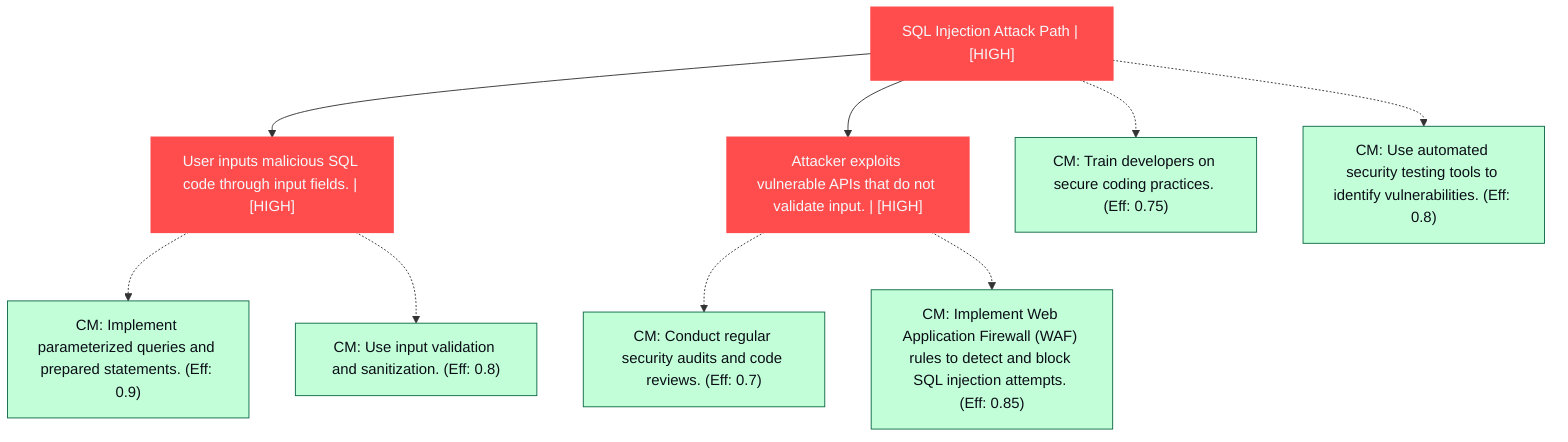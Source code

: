 graph TB
  node_01K65YTW1H3Q55KDQH310A6T4J["SQL Injection Attack Path | [HIGH]"]:::highRisk
  node_01K65YTW1H3Q55KDQH310A6T4J-1["User inputs malicious SQL code through input fields. | [HIGH]"]:::highRisk
  node_01K65YTW1H3Q55KDQH310A6T4J-1_cm_0["CM: Implement parameterized queries and prepared statements. (Eff: 0.9)"]:::countermeasure
  node_01K65YTW1H3Q55KDQH310A6T4J-1_cm_1["CM: Use input validation and sanitization. (Eff: 0.8)"]:::countermeasure
  node_01K65YTW1H3Q55KDQH310A6T4J-2["Attacker exploits vulnerable APIs that do not validate input. | [HIGH]"]:::highRisk
  node_01K65YTW1H3Q55KDQH310A6T4J-2_cm_0["CM: Conduct regular security audits and code reviews. (Eff: 0.7)"]:::countermeasure
  node_01K65YTW1H3Q55KDQH310A6T4J-2_cm_1["CM: Implement Web Application Firewall (WAF) rules to detect and block SQL injection attempts. (Eff: 0.85)"]:::countermeasure
  node_01K65YTW1H3Q55KDQH310A6T4J_cm_0["CM: Train developers on secure coding practices. (Eff: 0.75)"]:::countermeasure
  node_01K65YTW1H3Q55KDQH310A6T4J_cm_1["CM: Use automated security testing tools to identify vulnerabilities. (Eff: 0.8)"]:::countermeasure

  node_01K65YTW1H3Q55KDQH310A6T4J --> node_01K65YTW1H3Q55KDQH310A6T4J-1
  node_01K65YTW1H3Q55KDQH310A6T4J-1 -.-> node_01K65YTW1H3Q55KDQH310A6T4J-1_cm_0
  node_01K65YTW1H3Q55KDQH310A6T4J-1 -.-> node_01K65YTW1H3Q55KDQH310A6T4J-1_cm_1
  node_01K65YTW1H3Q55KDQH310A6T4J --> node_01K65YTW1H3Q55KDQH310A6T4J-2
  node_01K65YTW1H3Q55KDQH310A6T4J-2 -.-> node_01K65YTW1H3Q55KDQH310A6T4J-2_cm_0
  node_01K65YTW1H3Q55KDQH310A6T4J-2 -.-> node_01K65YTW1H3Q55KDQH310A6T4J-2_cm_1
  node_01K65YTW1H3Q55KDQH310A6T4J -.-> node_01K65YTW1H3Q55KDQH310A6T4J_cm_0
  node_01K65YTW1H3Q55KDQH310A6T4J -.-> node_01K65YTW1H3Q55KDQH310A6T4J_cm_1

  classDef andNode fill:#FF4C4C,stroke:#FF4C4C,stroke-width:2px,color:#F5F7FA
  classDef orNode fill:#36FF8F,stroke:#36FF8F,stroke-width:2px,color:#0B0D17
  classDef leafNode fill:#29ABE2,stroke:#29ABE2,stroke-width:2px,color:#F5F7FA
  classDef highRisk fill:#FF4C4C,color:#F5F7FA,stroke:#FF4C4C,stroke-width:2px
  classDef mediumRisk fill:#FFD300,stroke:#FFD300,stroke-width:1px,color:#0B0D17
  classDef lowRisk fill:#FFF2B3,stroke:#FFF2B3,stroke-width:1px,color:#0B0D17
  classDef countermeasure fill:#C2FFD8,stroke:#106B49,stroke-width:1px,color:#0B0D17
  classDef reference fill:#A259FF,stroke:#c3a4ff,stroke-width:1px,stroke-dasharray:3 3,color:#F5F7FA
  classDef mitreNode stroke-dasharray:5 5
  classDef note fill:#ffffcc,stroke:#ffcc00,stroke-width:2px,stroke-dasharray:5 5